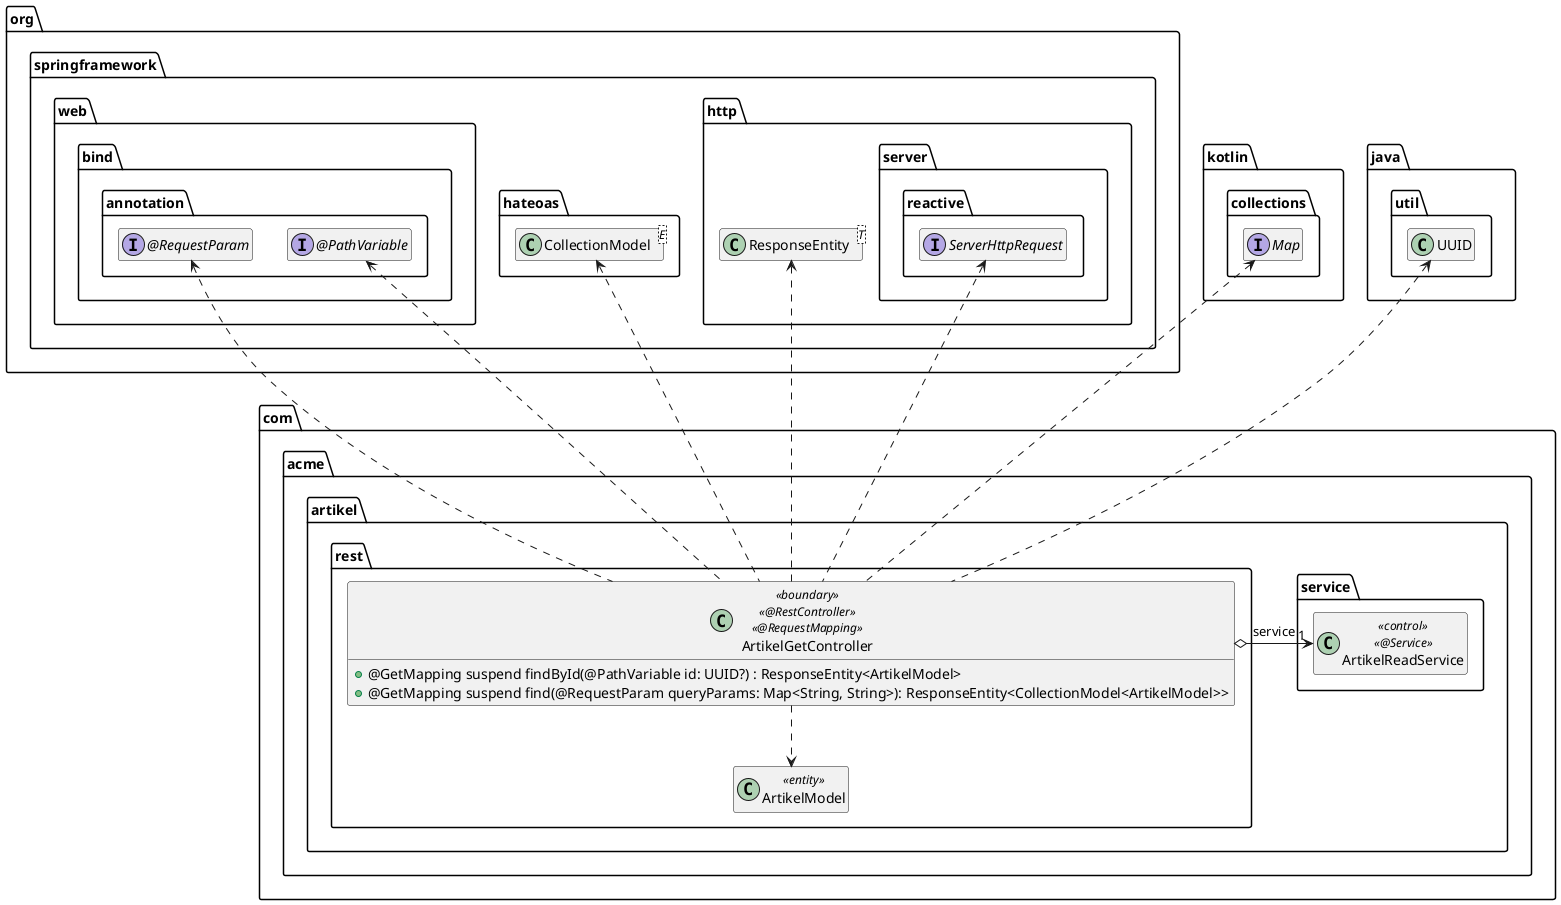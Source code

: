 @startuml

package org.springframework {
    package web.bind.annotation {
        interface "@PathVariable" as PathVariable

        interface "@RequestParam" as RequestParam
    }

    package hateoas {
            class CollectionModel<E>
        }

    package http {
        class ResponseEntity<T>

        package server.reactive {
            interface ServerHttpRequest
        }
    }
}

package kotlin.collections {
    interface Map
}

package java.util {
    class UUID
}

package com.acme.artikel {

    package service {
        class ArtikelReadService << control >> << @Service >>
    }

    package rest {
        class ArtikelGetController << boundary >> << @RestController >> << @RequestMapping >> {
            + @GetMapping suspend findById(@PathVariable id: UUID?) : ResponseEntity<ArtikelModel>
            + @GetMapping suspend find(@RequestParam queryParams: Map<String, String>): ResponseEntity<CollectionModel<ArtikelModel>>
        }

        class ArtikelModel << entity >>

        ArtikelGetController o-right-> "1" ArtikelReadService : service

        ArtikelGetController .up.> ResponseEntity
        ArtikelGetController .up.> CollectionModel
        ArtikelGetController .down.> ArtikelModel
        ArtikelGetController .up.> ServerHttpRequest
        ArtikelGetController .up.> PathVariable
        ArtikelGetController .up.> RequestParam

        ArtikelGetController .up.> Map

        ArtikelGetController .up.> UUID

    }
}

hide empty members

@enduml
